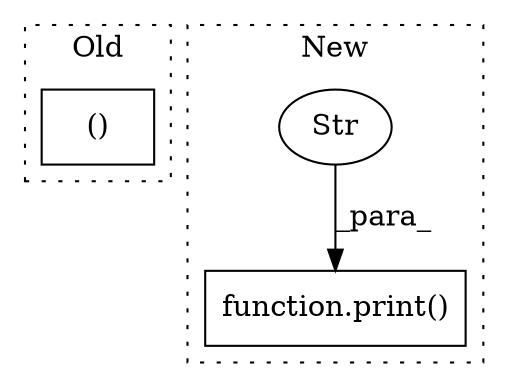 digraph G {
subgraph cluster0 {
1 [label="()" a="54" s="976" l="9" shape="box"];
label = "Old";
style="dotted";
}
subgraph cluster1 {
2 [label="function.print()" a="75" s="1513,1553" l="6,1" shape="box"];
3 [label="Str" a="66" s="1519" l="21" shape="ellipse"];
label = "New";
style="dotted";
}
3 -> 2 [label="_para_"];
}
